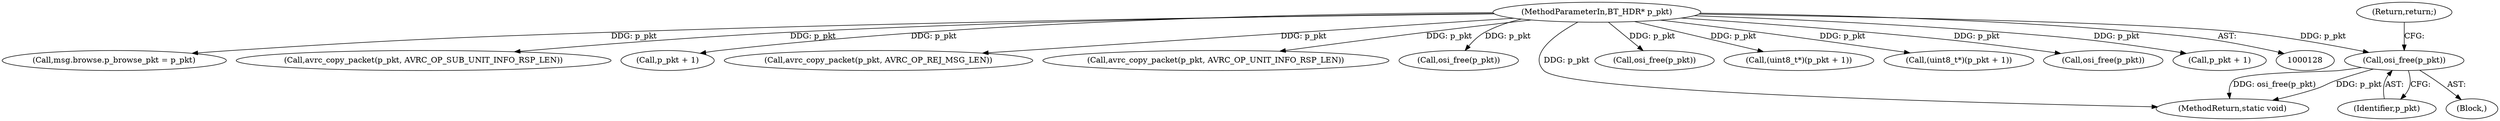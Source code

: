 digraph "0_Android_830cb39cb2a0f1bf6704d264e2a5c5029c175dd7@pointer" {
"1000188" [label="(Call,osi_free(p_pkt))"];
"1000132" [label="(MethodParameterIn,BT_HDR* p_pkt)"];
"1000190" [label="(Return,return;)"];
"1000189" [label="(Identifier,p_pkt)"];
"1000270" [label="(Call,msg.browse.p_browse_pkt = p_pkt)"];
"1000521" [label="(Call,avrc_copy_packet(p_pkt, AVRC_OP_SUB_UNIT_INFO_RSP_LEN))"];
"1000667" [label="(Call,p_pkt + 1)"];
"1000973" [label="(Call,avrc_copy_packet(p_pkt, AVRC_OP_REJ_MSG_LEN))"];
"1000132" [label="(MethodParameterIn,BT_HDR* p_pkt)"];
"1000394" [label="(Call,avrc_copy_packet(p_pkt, AVRC_OP_UNIT_INFO_RSP_LEN))"];
"1000296" [label="(Call,osi_free(p_pkt))"];
"1001057" [label="(MethodReturn,static void)"];
"1001055" [label="(Call,osi_free(p_pkt))"];
"1000221" [label="(Call,(uint8_t*)(p_pkt + 1))"];
"1000665" [label="(Call,(uint8_t*)(p_pkt + 1))"];
"1000188" [label="(Call,osi_free(p_pkt))"];
"1000184" [label="(Block,)"];
"1000196" [label="(Call,osi_free(p_pkt))"];
"1000223" [label="(Call,p_pkt + 1)"];
"1000188" -> "1000184"  [label="AST: "];
"1000188" -> "1000189"  [label="CFG: "];
"1000189" -> "1000188"  [label="AST: "];
"1000190" -> "1000188"  [label="CFG: "];
"1000188" -> "1001057"  [label="DDG: osi_free(p_pkt)"];
"1000188" -> "1001057"  [label="DDG: p_pkt"];
"1000132" -> "1000188"  [label="DDG: p_pkt"];
"1000132" -> "1000128"  [label="AST: "];
"1000132" -> "1001057"  [label="DDG: p_pkt"];
"1000132" -> "1000196"  [label="DDG: p_pkt"];
"1000132" -> "1000221"  [label="DDG: p_pkt"];
"1000132" -> "1000223"  [label="DDG: p_pkt"];
"1000132" -> "1000270"  [label="DDG: p_pkt"];
"1000132" -> "1000296"  [label="DDG: p_pkt"];
"1000132" -> "1000394"  [label="DDG: p_pkt"];
"1000132" -> "1000521"  [label="DDG: p_pkt"];
"1000132" -> "1000665"  [label="DDG: p_pkt"];
"1000132" -> "1000667"  [label="DDG: p_pkt"];
"1000132" -> "1000973"  [label="DDG: p_pkt"];
"1000132" -> "1001055"  [label="DDG: p_pkt"];
}
